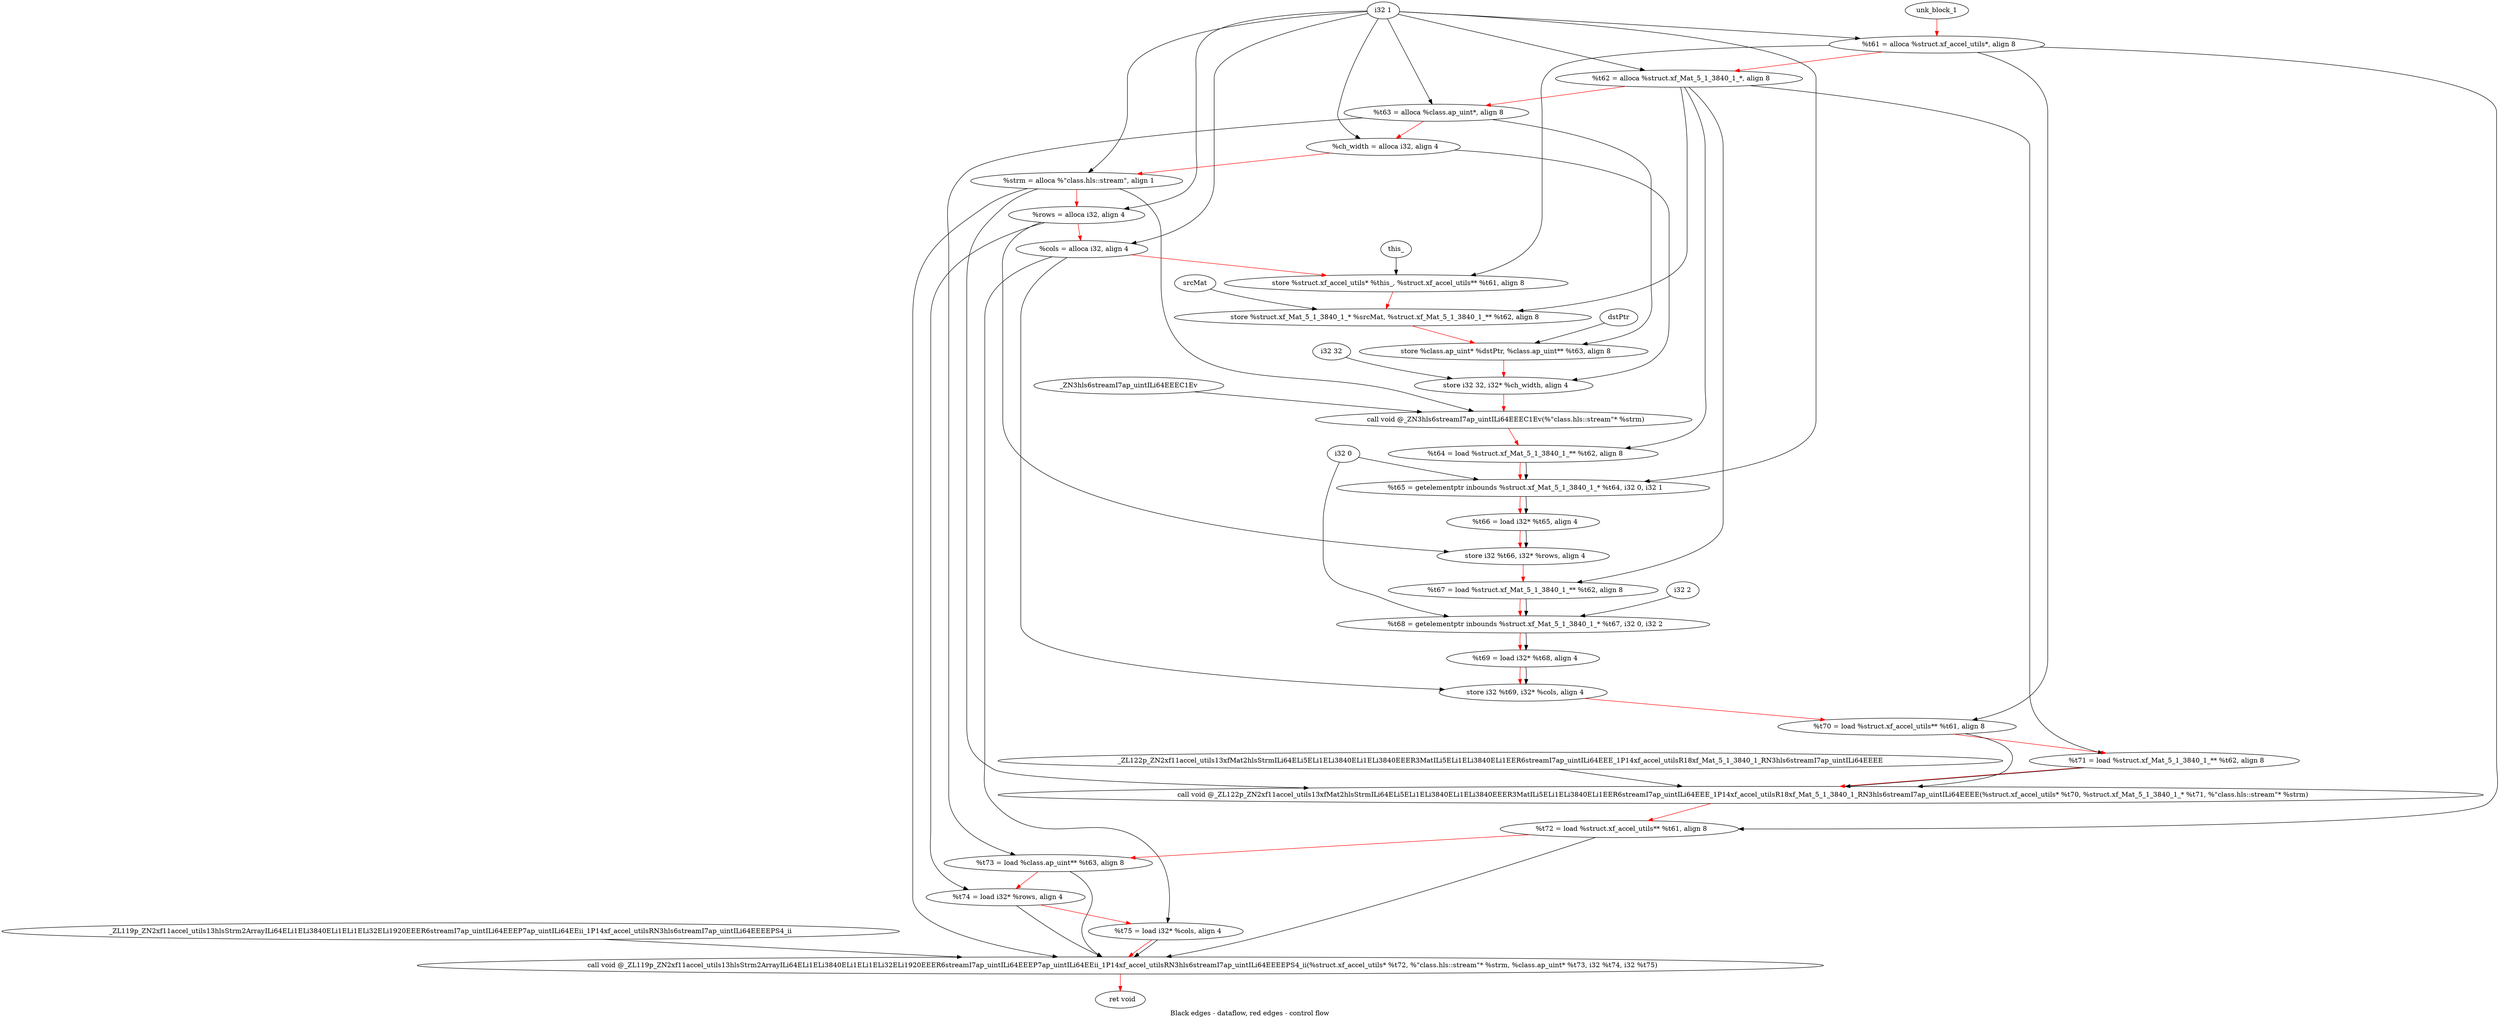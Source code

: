 digraph G {
compound=true
label="Black edges - dataflow, red edges - control flow"
"t61" [label="  %t61 = alloca %struct.xf_accel_utils*, align 8"]
"t62" [label="  %t62 = alloca %struct.xf_Mat_5_1_3840_1_*, align 8"]
"t63" [label="  %t63 = alloca %class.ap_uint*, align 8"]
"ch_width" [label="  %ch_width = alloca i32, align 4"]
"strm" [label="  %strm = alloca %\"class.hls::stream\", align 1"]
"rows" [label="  %rows = alloca i32, align 4"]
"cols" [label="  %cols = alloca i32, align 4"]
"_1" [label="  store %struct.xf_accel_utils* %this_, %struct.xf_accel_utils** %t61, align 8"]
"_2" [label="  store %struct.xf_Mat_5_1_3840_1_* %srcMat, %struct.xf_Mat_5_1_3840_1_** %t62, align 8"]
"_3" [label="  store %class.ap_uint* %dstPtr, %class.ap_uint** %t63, align 8"]
"_4" [label="  store i32 32, i32* %ch_width, align 4"]
"_5" [label="  call void @_ZN3hls6streamI7ap_uintILi64EEEC1Ev(%\"class.hls::stream\"* %strm)"]
"t64" [label="  %t64 = load %struct.xf_Mat_5_1_3840_1_** %t62, align 8"]
"t65" [label="  %t65 = getelementptr inbounds %struct.xf_Mat_5_1_3840_1_* %t64, i32 0, i32 1"]
"t66" [label="  %t66 = load i32* %t65, align 4"]
"_6" [label="  store i32 %t66, i32* %rows, align 4"]
"t67" [label="  %t67 = load %struct.xf_Mat_5_1_3840_1_** %t62, align 8"]
"t68" [label="  %t68 = getelementptr inbounds %struct.xf_Mat_5_1_3840_1_* %t67, i32 0, i32 2"]
"t69" [label="  %t69 = load i32* %t68, align 4"]
"_7" [label="  store i32 %t69, i32* %cols, align 4"]
"t70" [label="  %t70 = load %struct.xf_accel_utils** %t61, align 8"]
"t71" [label="  %t71 = load %struct.xf_Mat_5_1_3840_1_** %t62, align 8"]
"_8" [label="  call void @_ZL122p_ZN2xf11accel_utils13xfMat2hlsStrmILi64ELi5ELi1ELi3840ELi1ELi3840EEER3MatILi5ELi1ELi3840ELi1EER6streamI7ap_uintILi64EEE_1P14xf_accel_utilsR18xf_Mat_5_1_3840_1_RN3hls6streamI7ap_uintILi64EEEE(%struct.xf_accel_utils* %t70, %struct.xf_Mat_5_1_3840_1_* %t71, %\"class.hls::stream\"* %strm)"]
"t72" [label="  %t72 = load %struct.xf_accel_utils** %t61, align 8"]
"t73" [label="  %t73 = load %class.ap_uint** %t63, align 8"]
"t74" [label="  %t74 = load i32* %rows, align 4"]
"t75" [label="  %t75 = load i32* %cols, align 4"]
"_9" [label="  call void @_ZL119p_ZN2xf11accel_utils13hlsStrm2ArrayILi64ELi1ELi3840ELi1ELi1ELi32ELi1920EEER6streamI7ap_uintILi64EEEP7ap_uintILi64EEii_1P14xf_accel_utilsRN3hls6streamI7ap_uintILi64EEEEPS4_ii(%struct.xf_accel_utils* %t72, %\"class.hls::stream\"* %strm, %class.ap_uint* %t73, i32 %t74, i32 %t75)"]
"_10" [label="  ret void"]
"unk_block_1" -> "t61"[color=red]
"i32 1" -> "t61"
"t61" -> "t62"[color=red weight=2]
"i32 1" -> "t62"
"t62" -> "t63"[color=red weight=2]
"i32 1" -> "t63"
"t63" -> "ch_width"[color=red weight=2]
"i32 1" -> "ch_width"
"ch_width" -> "strm"[color=red weight=2]
"i32 1" -> "strm"
"strm" -> "rows"[color=red weight=2]
"i32 1" -> "rows"
"rows" -> "cols"[color=red weight=2]
"i32 1" -> "cols"
"cols" -> "_1"[color=red weight=2]
"this_" -> "_1"
"t61" -> "_1"
"_1" -> "_2"[color=red weight=2]
"srcMat" -> "_2"
"t62" -> "_2"
"_2" -> "_3"[color=red weight=2]
"dstPtr" -> "_3"
"t63" -> "_3"
"_3" -> "_4"[color=red weight=2]
"i32 32" -> "_4"
"ch_width" -> "_4"
"_4" -> "_5"[color=red weight=2]
"strm" -> "_5"
"_ZN3hls6streamI7ap_uintILi64EEEC1Ev" -> "_5"
"_5" -> "t64"[color=red weight=2]
"t62" -> "t64"
"t64" -> "t65"[color=red weight=2]
"t64" -> "t65"
"i32 0" -> "t65"
"i32 1" -> "t65"
"t65" -> "t66"[color=red weight=2]
"t65" -> "t66"
"t66" -> "_6"[color=red weight=2]
"t66" -> "_6"
"rows" -> "_6"
"_6" -> "t67"[color=red weight=2]
"t62" -> "t67"
"t67" -> "t68"[color=red weight=2]
"t67" -> "t68"
"i32 0" -> "t68"
"i32 2" -> "t68"
"t68" -> "t69"[color=red weight=2]
"t68" -> "t69"
"t69" -> "_7"[color=red weight=2]
"t69" -> "_7"
"cols" -> "_7"
"_7" -> "t70"[color=red weight=2]
"t61" -> "t70"
"t70" -> "t71"[color=red weight=2]
"t62" -> "t71"
"t71" -> "_8"[color=red weight=2]
"t70" -> "_8"
"t71" -> "_8"
"strm" -> "_8"
"_ZL122p_ZN2xf11accel_utils13xfMat2hlsStrmILi64ELi5ELi1ELi3840ELi1ELi3840EEER3MatILi5ELi1ELi3840ELi1EER6streamI7ap_uintILi64EEE_1P14xf_accel_utilsR18xf_Mat_5_1_3840_1_RN3hls6streamI7ap_uintILi64EEEE" -> "_8"
"_8" -> "t72"[color=red weight=2]
"t61" -> "t72"
"t72" -> "t73"[color=red weight=2]
"t63" -> "t73"
"t73" -> "t74"[color=red weight=2]
"rows" -> "t74"
"t74" -> "t75"[color=red weight=2]
"cols" -> "t75"
"t75" -> "_9"[color=red weight=2]
"t72" -> "_9"
"strm" -> "_9"
"t73" -> "_9"
"t74" -> "_9"
"t75" -> "_9"
"_ZL119p_ZN2xf11accel_utils13hlsStrm2ArrayILi64ELi1ELi3840ELi1ELi1ELi32ELi1920EEER6streamI7ap_uintILi64EEEP7ap_uintILi64EEii_1P14xf_accel_utilsRN3hls6streamI7ap_uintILi64EEEEPS4_ii" -> "_9"
"_9" -> "_10"[color=red weight=2]

}
